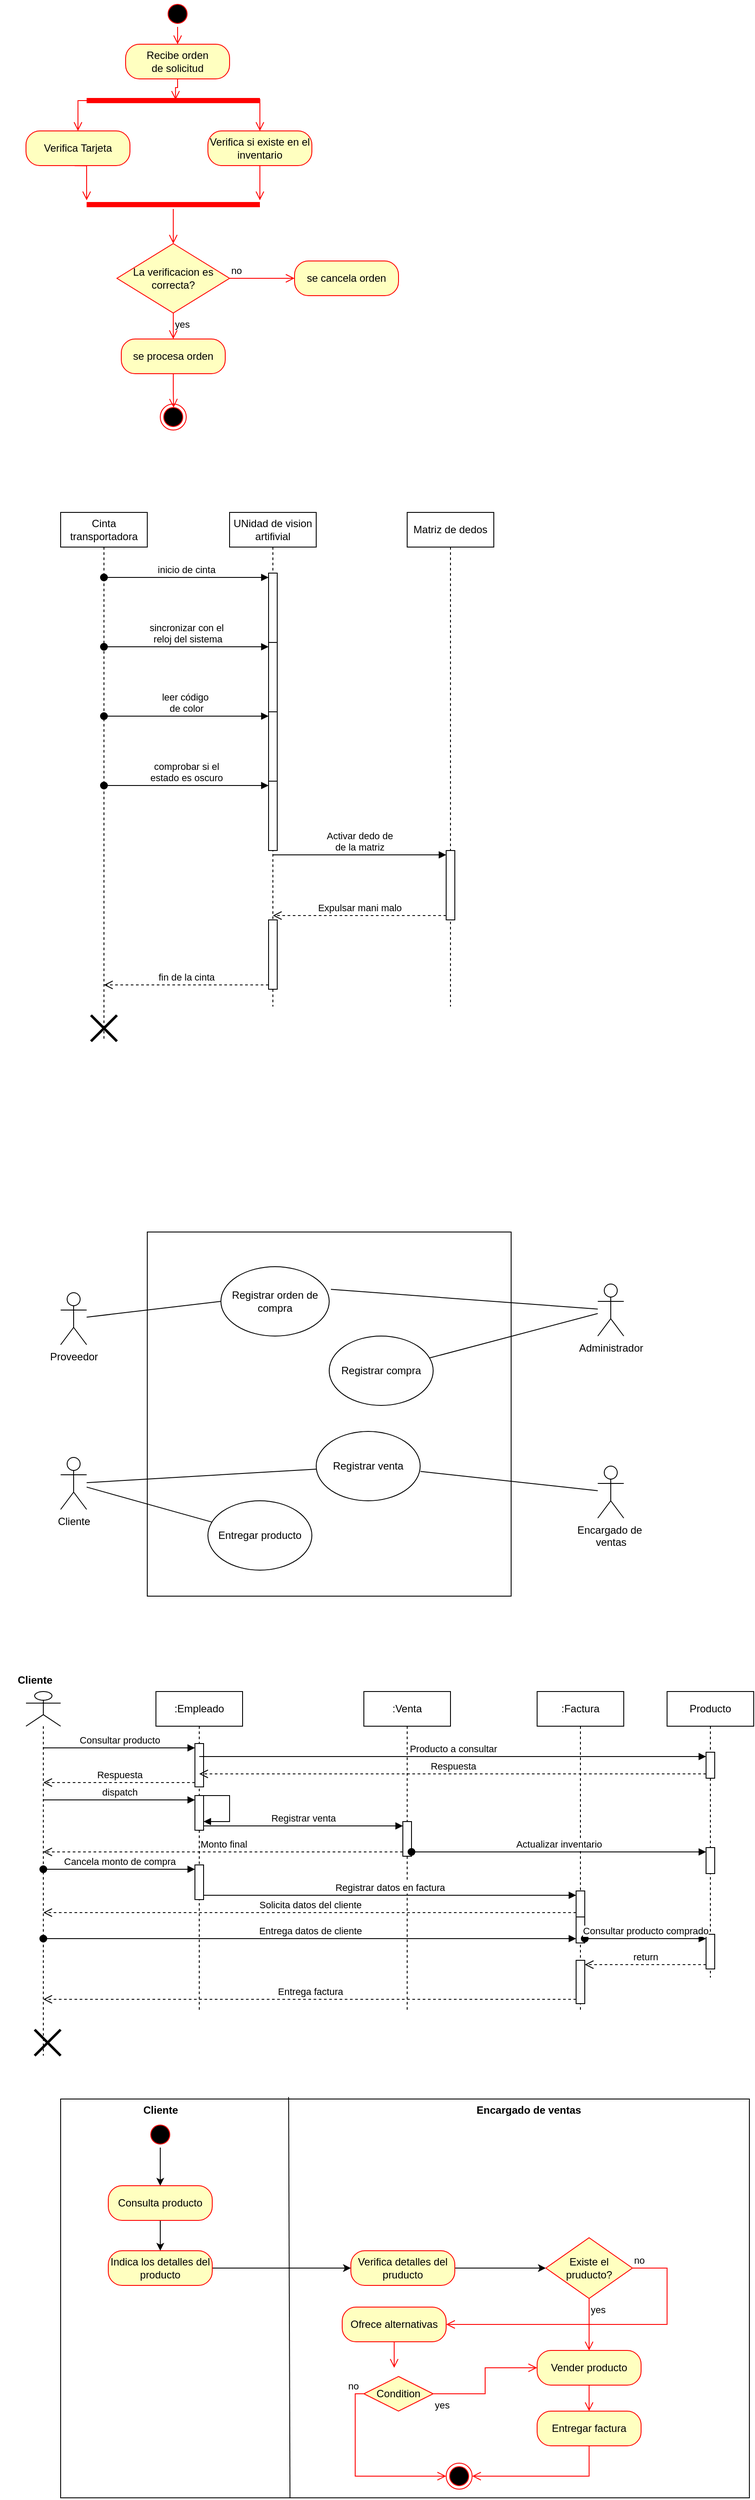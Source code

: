 <mxfile version="22.1.0" type="github">
  <diagram id="R2lEEEUBdFMjLlhIrx00" name="Page-1">
    <mxGraphModel dx="1110" dy="443" grid="1" gridSize="10" guides="1" tooltips="1" connect="1" arrows="1" fold="1" page="1" pageScale="1" pageWidth="850" pageHeight="1100" math="0" shadow="0" extFonts="Permanent Marker^https://fonts.googleapis.com/css?family=Permanent+Marker">
      <root>
        <mxCell id="0" />
        <mxCell id="1" parent="0" />
        <mxCell id="CYu5cwrfjiV9SocdkziE-3" value="" style="ellipse;html=1;shape=startState;fillColor=#000000;strokeColor=#ff0000;" parent="1" vertex="1">
          <mxGeometry x="210" y="70" width="30" height="30" as="geometry" />
        </mxCell>
        <mxCell id="CYu5cwrfjiV9SocdkziE-4" value="" style="edgeStyle=orthogonalEdgeStyle;html=1;verticalAlign=bottom;endArrow=open;endSize=8;strokeColor=#ff0000;rounded=0;entryX=0.5;entryY=0;entryDx=0;entryDy=0;" parent="1" source="CYu5cwrfjiV9SocdkziE-3" target="CYu5cwrfjiV9SocdkziE-5" edge="1">
          <mxGeometry relative="1" as="geometry">
            <mxPoint x="225" y="120" as="targetPoint" />
          </mxGeometry>
        </mxCell>
        <mxCell id="CYu5cwrfjiV9SocdkziE-5" value="Recibe orden&lt;br&gt;de solicitud" style="rounded=1;whiteSpace=wrap;html=1;arcSize=40;fontColor=#000000;fillColor=#ffffc0;strokeColor=#ff0000;" parent="1" vertex="1">
          <mxGeometry x="165" y="120" width="120" height="40" as="geometry" />
        </mxCell>
        <mxCell id="CYu5cwrfjiV9SocdkziE-6" value="" style="edgeStyle=orthogonalEdgeStyle;html=1;verticalAlign=bottom;endArrow=open;endSize=8;strokeColor=#ff0000;rounded=0;entryX=0.513;entryY=0.414;entryDx=0;entryDy=0;entryPerimeter=0;" parent="1" source="CYu5cwrfjiV9SocdkziE-5" target="CYu5cwrfjiV9SocdkziE-16" edge="1">
          <mxGeometry relative="1" as="geometry">
            <mxPoint x="225" y="180" as="targetPoint" />
          </mxGeometry>
        </mxCell>
        <mxCell id="CYu5cwrfjiV9SocdkziE-8" value="" style="edgeStyle=orthogonalEdgeStyle;html=1;verticalAlign=bottom;endArrow=open;endSize=8;strokeColor=#ff0000;rounded=0;exitX=0;exitY=0.5;exitDx=0;exitDy=0;exitPerimeter=0;entryX=0.5;entryY=0;entryDx=0;entryDy=0;" parent="1" source="CYu5cwrfjiV9SocdkziE-16" target="CYu5cwrfjiV9SocdkziE-9" edge="1">
          <mxGeometry relative="1" as="geometry">
            <mxPoint x="120" y="222.5" as="targetPoint" />
            <mxPoint x="120" y="147.5" as="sourcePoint" />
            <Array as="points" />
          </mxGeometry>
        </mxCell>
        <mxCell id="CYu5cwrfjiV9SocdkziE-9" value="Verifica Tarjeta" style="rounded=1;whiteSpace=wrap;html=1;arcSize=40;fontColor=#000000;fillColor=#ffffc0;strokeColor=#ff0000;" parent="1" vertex="1">
          <mxGeometry x="50" y="220" width="120" height="40" as="geometry" />
        </mxCell>
        <mxCell id="CYu5cwrfjiV9SocdkziE-10" value="" style="edgeStyle=orthogonalEdgeStyle;html=1;verticalAlign=bottom;endArrow=open;endSize=8;strokeColor=#ff0000;rounded=0;exitX=0.468;exitY=1.004;exitDx=0;exitDy=0;exitPerimeter=0;" parent="1" source="CYu5cwrfjiV9SocdkziE-9" target="CYu5cwrfjiV9SocdkziE-18" edge="1">
          <mxGeometry relative="1" as="geometry">
            <mxPoint x="120" y="360" as="targetPoint" />
            <mxPoint x="120" y="270" as="sourcePoint" />
            <Array as="points">
              <mxPoint x="120" y="260" />
            </Array>
          </mxGeometry>
        </mxCell>
        <mxCell id="CYu5cwrfjiV9SocdkziE-16" value="" style="shape=line;html=1;strokeWidth=6;strokeColor=#ff0000;" parent="1" vertex="1">
          <mxGeometry x="120" y="180" width="200" height="10" as="geometry" />
        </mxCell>
        <mxCell id="CYu5cwrfjiV9SocdkziE-18" value="" style="shape=line;html=1;strokeWidth=6;strokeColor=#ff0000;" parent="1" vertex="1">
          <mxGeometry x="120" y="300" width="200" height="10" as="geometry" />
        </mxCell>
        <mxCell id="CYu5cwrfjiV9SocdkziE-19" value="" style="edgeStyle=orthogonalEdgeStyle;html=1;verticalAlign=bottom;endArrow=open;endSize=8;strokeColor=#ff0000;rounded=0;entryX=0.5;entryY=0;entryDx=0;entryDy=0;" parent="1" source="CYu5cwrfjiV9SocdkziE-18" target="CYu5cwrfjiV9SocdkziE-23" edge="1">
          <mxGeometry relative="1" as="geometry">
            <mxPoint x="220" y="430" as="targetPoint" />
          </mxGeometry>
        </mxCell>
        <mxCell id="CYu5cwrfjiV9SocdkziE-20" value="" style="edgeStyle=orthogonalEdgeStyle;html=1;verticalAlign=bottom;endArrow=open;endSize=8;strokeColor=#ff0000;rounded=0;exitX=0.988;exitY=0.38;exitDx=0;exitDy=0;exitPerimeter=0;" parent="1" source="CYu5cwrfjiV9SocdkziE-16" target="CYu5cwrfjiV9SocdkziE-21" edge="1">
          <mxGeometry relative="1" as="geometry">
            <mxPoint x="320" y="222.5" as="targetPoint" />
            <mxPoint x="320" y="190" as="sourcePoint" />
            <Array as="points">
              <mxPoint x="320" y="184" />
            </Array>
          </mxGeometry>
        </mxCell>
        <mxCell id="CYu5cwrfjiV9SocdkziE-21" value="Verifica si existe en el inventario" style="rounded=1;whiteSpace=wrap;html=1;arcSize=40;fontColor=#000000;fillColor=#ffffc0;strokeColor=#ff0000;" parent="1" vertex="1">
          <mxGeometry x="260" y="220" width="120" height="40" as="geometry" />
        </mxCell>
        <mxCell id="CYu5cwrfjiV9SocdkziE-22" value="" style="edgeStyle=orthogonalEdgeStyle;html=1;verticalAlign=bottom;endArrow=open;endSize=8;strokeColor=#ff0000;rounded=0;" parent="1" source="CYu5cwrfjiV9SocdkziE-21" edge="1">
          <mxGeometry relative="1" as="geometry">
            <mxPoint x="320" y="300" as="targetPoint" />
            <mxPoint x="320" y="260" as="sourcePoint" />
            <Array as="points" />
          </mxGeometry>
        </mxCell>
        <mxCell id="CYu5cwrfjiV9SocdkziE-23" value="La verificacion es correcta?" style="rhombus;whiteSpace=wrap;html=1;fontColor=#000000;fillColor=#ffffc0;strokeColor=#ff0000;" parent="1" vertex="1">
          <mxGeometry x="155" y="350" width="130" height="80" as="geometry" />
        </mxCell>
        <mxCell id="CYu5cwrfjiV9SocdkziE-24" value="no" style="edgeStyle=orthogonalEdgeStyle;html=1;align=left;verticalAlign=bottom;endArrow=open;endSize=8;strokeColor=#ff0000;rounded=0;" parent="1" source="CYu5cwrfjiV9SocdkziE-23" edge="1">
          <mxGeometry x="-1" relative="1" as="geometry">
            <mxPoint x="360" y="390" as="targetPoint" />
          </mxGeometry>
        </mxCell>
        <mxCell id="CYu5cwrfjiV9SocdkziE-25" value="yes" style="edgeStyle=orthogonalEdgeStyle;html=1;align=left;verticalAlign=top;endArrow=open;endSize=8;strokeColor=#ff0000;rounded=0;" parent="1" source="CYu5cwrfjiV9SocdkziE-23" target="CYu5cwrfjiV9SocdkziE-31" edge="1">
          <mxGeometry x="-1" relative="1" as="geometry">
            <mxPoint x="220" y="530" as="targetPoint" />
          </mxGeometry>
        </mxCell>
        <mxCell id="CYu5cwrfjiV9SocdkziE-29" value="se cancela orden" style="rounded=1;whiteSpace=wrap;html=1;arcSize=40;fontColor=#000000;fillColor=#ffffc0;strokeColor=#ff0000;" parent="1" vertex="1">
          <mxGeometry x="360" y="370" width="120" height="40" as="geometry" />
        </mxCell>
        <mxCell id="CYu5cwrfjiV9SocdkziE-31" value="se procesa orden" style="rounded=1;whiteSpace=wrap;html=1;arcSize=40;fontColor=#000000;fillColor=#ffffc0;strokeColor=#ff0000;" parent="1" vertex="1">
          <mxGeometry x="160" y="460" width="120" height="40" as="geometry" />
        </mxCell>
        <mxCell id="CYu5cwrfjiV9SocdkziE-32" value="" style="ellipse;html=1;shape=endState;fillColor=#000000;strokeColor=#ff0000;" parent="1" vertex="1">
          <mxGeometry x="205" y="535" width="30" height="30" as="geometry" />
        </mxCell>
        <mxCell id="CYu5cwrfjiV9SocdkziE-35" value="" style="edgeStyle=orthogonalEdgeStyle;html=1;align=left;verticalAlign=top;endArrow=open;endSize=8;strokeColor=#ff0000;rounded=0;entryX=0.513;entryY=0.139;entryDx=0;entryDy=0;entryPerimeter=0;exitX=0.5;exitY=1;exitDx=0;exitDy=0;" parent="1" source="CYu5cwrfjiV9SocdkziE-31" target="CYu5cwrfjiV9SocdkziE-32" edge="1">
          <mxGeometry x="-1" relative="1" as="geometry">
            <mxPoint x="219.9" y="610" as="targetPoint" />
            <mxPoint x="219.9" y="570" as="sourcePoint" />
            <Array as="points">
              <mxPoint x="220" y="520" />
              <mxPoint x="220" y="520" />
            </Array>
          </mxGeometry>
        </mxCell>
        <mxCell id="Lv1skkVpec8RTPj35JqM-1" value="Cinta transportadora" style="shape=umlLifeline;perimeter=lifelinePerimeter;whiteSpace=wrap;html=1;container=1;dropTarget=0;collapsible=0;recursiveResize=0;outlineConnect=0;portConstraint=eastwest;newEdgeStyle={&quot;curved&quot;:0,&quot;rounded&quot;:0};" parent="1" vertex="1">
          <mxGeometry x="90" y="660" width="100" height="610" as="geometry" />
        </mxCell>
        <mxCell id="Lv1skkVpec8RTPj35JqM-19" value="" style="shape=umlDestroy;whiteSpace=wrap;html=1;strokeWidth=3;targetShapes=umlLifeline;" parent="Lv1skkVpec8RTPj35JqM-1" vertex="1">
          <mxGeometry x="35" y="580" width="30" height="30" as="geometry" />
        </mxCell>
        <mxCell id="Lv1skkVpec8RTPj35JqM-2" value="UNidad de vision artifivial" style="shape=umlLifeline;perimeter=lifelinePerimeter;whiteSpace=wrap;html=1;container=1;dropTarget=0;collapsible=0;recursiveResize=0;outlineConnect=0;portConstraint=eastwest;newEdgeStyle={&quot;curved&quot;:0,&quot;rounded&quot;:0};" parent="1" vertex="1">
          <mxGeometry x="285" y="660" width="100" height="570" as="geometry" />
        </mxCell>
        <mxCell id="Lv1skkVpec8RTPj35JqM-4" value="" style="html=1;points=[[0,0,0,0,5],[0,1,0,0,-5],[1,0,0,0,5],[1,1,0,0,-5]];perimeter=orthogonalPerimeter;outlineConnect=0;targetShapes=umlLifeline;portConstraint=eastwest;newEdgeStyle={&quot;curved&quot;:0,&quot;rounded&quot;:0};" parent="Lv1skkVpec8RTPj35JqM-2" vertex="1">
          <mxGeometry x="45" y="70" width="10" height="80" as="geometry" />
        </mxCell>
        <mxCell id="Lv1skkVpec8RTPj35JqM-6" value="" style="html=1;points=[[0,0,0,0,5],[0,1,0,0,-5],[1,0,0,0,5],[1,1,0,0,-5]];perimeter=orthogonalPerimeter;outlineConnect=0;targetShapes=umlLifeline;portConstraint=eastwest;newEdgeStyle={&quot;curved&quot;:0,&quot;rounded&quot;:0};" parent="Lv1skkVpec8RTPj35JqM-2" vertex="1">
          <mxGeometry x="45" y="150" width="10" height="80" as="geometry" />
        </mxCell>
        <mxCell id="Lv1skkVpec8RTPj35JqM-8" value="" style="html=1;points=[[0,0,0,0,5],[0,1,0,0,-5],[1,0,0,0,5],[1,1,0,0,-5]];perimeter=orthogonalPerimeter;outlineConnect=0;targetShapes=umlLifeline;portConstraint=eastwest;newEdgeStyle={&quot;curved&quot;:0,&quot;rounded&quot;:0};" parent="Lv1skkVpec8RTPj35JqM-2" vertex="1">
          <mxGeometry x="45" y="230" width="10" height="80" as="geometry" />
        </mxCell>
        <mxCell id="Lv1skkVpec8RTPj35JqM-10" value="" style="html=1;points=[[0,0,0,0,5],[0,1,0,0,-5],[1,0,0,0,5],[1,1,0,0,-5]];perimeter=orthogonalPerimeter;outlineConnect=0;targetShapes=umlLifeline;portConstraint=eastwest;newEdgeStyle={&quot;curved&quot;:0,&quot;rounded&quot;:0};" parent="Lv1skkVpec8RTPj35JqM-2" vertex="1">
          <mxGeometry x="45" y="310" width="10" height="80" as="geometry" />
        </mxCell>
        <mxCell id="Lv1skkVpec8RTPj35JqM-16" value="" style="html=1;points=[[0,0,0,0,5],[0,1,0,0,-5],[1,0,0,0,5],[1,1,0,0,-5]];perimeter=orthogonalPerimeter;outlineConnect=0;targetShapes=umlLifeline;portConstraint=eastwest;newEdgeStyle={&quot;curved&quot;:0,&quot;rounded&quot;:0};" parent="Lv1skkVpec8RTPj35JqM-2" vertex="1">
          <mxGeometry x="45" y="470" width="10" height="80" as="geometry" />
        </mxCell>
        <mxCell id="Lv1skkVpec8RTPj35JqM-3" value="Matriz de dedos" style="shape=umlLifeline;perimeter=lifelinePerimeter;whiteSpace=wrap;html=1;container=1;dropTarget=0;collapsible=0;recursiveResize=0;outlineConnect=0;portConstraint=eastwest;newEdgeStyle={&quot;curved&quot;:0,&quot;rounded&quot;:0};" parent="1" vertex="1">
          <mxGeometry x="490" y="660" width="100" height="570" as="geometry" />
        </mxCell>
        <mxCell id="Lv1skkVpec8RTPj35JqM-12" value="" style="html=1;points=[[0,0,0,0,5],[0,1,0,0,-5],[1,0,0,0,5],[1,1,0,0,-5]];perimeter=orthogonalPerimeter;outlineConnect=0;targetShapes=umlLifeline;portConstraint=eastwest;newEdgeStyle={&quot;curved&quot;:0,&quot;rounded&quot;:0};" parent="Lv1skkVpec8RTPj35JqM-3" vertex="1">
          <mxGeometry x="45" y="390" width="10" height="80" as="geometry" />
        </mxCell>
        <mxCell id="Lv1skkVpec8RTPj35JqM-5" value="inicio de cinta" style="html=1;verticalAlign=bottom;startArrow=oval;endArrow=block;startSize=8;curved=0;rounded=0;entryX=0;entryY=0;entryDx=0;entryDy=5;" parent="1" source="Lv1skkVpec8RTPj35JqM-1" target="Lv1skkVpec8RTPj35JqM-4" edge="1">
          <mxGeometry relative="1" as="geometry">
            <mxPoint x="260" y="735" as="sourcePoint" />
          </mxGeometry>
        </mxCell>
        <mxCell id="Lv1skkVpec8RTPj35JqM-7" value="sincronizar con el&lt;br&gt;&amp;nbsp;reloj del sistema" style="html=1;verticalAlign=bottom;startArrow=oval;endArrow=block;startSize=8;curved=0;rounded=0;entryX=0;entryY=0;entryDx=0;entryDy=5;" parent="1" source="Lv1skkVpec8RTPj35JqM-1" target="Lv1skkVpec8RTPj35JqM-6" edge="1">
          <mxGeometry relative="1" as="geometry">
            <mxPoint x="260" y="815" as="sourcePoint" />
          </mxGeometry>
        </mxCell>
        <mxCell id="Lv1skkVpec8RTPj35JqM-9" value="leer código&amp;nbsp;&lt;br&gt;de color" style="html=1;verticalAlign=bottom;startArrow=oval;endArrow=block;startSize=8;curved=0;rounded=0;entryX=0;entryY=0;entryDx=0;entryDy=5;" parent="1" source="Lv1skkVpec8RTPj35JqM-1" target="Lv1skkVpec8RTPj35JqM-8" edge="1">
          <mxGeometry relative="1" as="geometry">
            <mxPoint x="260" y="895" as="sourcePoint" />
          </mxGeometry>
        </mxCell>
        <mxCell id="Lv1skkVpec8RTPj35JqM-11" value="comprobar si el&lt;br&gt;estado es oscuro" style="html=1;verticalAlign=bottom;startArrow=oval;endArrow=block;startSize=8;curved=0;rounded=0;entryX=0;entryY=0;entryDx=0;entryDy=5;" parent="1" source="Lv1skkVpec8RTPj35JqM-1" target="Lv1skkVpec8RTPj35JqM-10" edge="1">
          <mxGeometry relative="1" as="geometry">
            <mxPoint x="260" y="975" as="sourcePoint" />
          </mxGeometry>
        </mxCell>
        <mxCell id="Lv1skkVpec8RTPj35JqM-13" value="Activar dedo de&lt;br&gt;de la matriz" style="html=1;verticalAlign=bottom;endArrow=block;curved=0;rounded=0;entryX=0;entryY=0;entryDx=0;entryDy=5;" parent="1" source="Lv1skkVpec8RTPj35JqM-2" target="Lv1skkVpec8RTPj35JqM-12" edge="1">
          <mxGeometry relative="1" as="geometry">
            <mxPoint x="465" y="1055" as="sourcePoint" />
          </mxGeometry>
        </mxCell>
        <mxCell id="Lv1skkVpec8RTPj35JqM-14" value="Expulsar mani malo" style="html=1;verticalAlign=bottom;endArrow=open;dashed=1;endSize=8;curved=0;rounded=0;exitX=0;exitY=1;exitDx=0;exitDy=-5;" parent="1" source="Lv1skkVpec8RTPj35JqM-12" target="Lv1skkVpec8RTPj35JqM-2" edge="1">
          <mxGeometry relative="1" as="geometry">
            <mxPoint x="465" y="1125" as="targetPoint" />
          </mxGeometry>
        </mxCell>
        <mxCell id="Lv1skkVpec8RTPj35JqM-18" value="fin de la cinta" style="html=1;verticalAlign=bottom;endArrow=open;dashed=1;endSize=8;curved=0;rounded=0;exitX=0;exitY=1;exitDx=0;exitDy=-5;" parent="1" source="Lv1skkVpec8RTPj35JqM-16" target="Lv1skkVpec8RTPj35JqM-1" edge="1">
          <mxGeometry relative="1" as="geometry">
            <mxPoint x="260" y="1205" as="targetPoint" />
          </mxGeometry>
        </mxCell>
        <mxCell id="yS-OnioIa6cPCKqzB9XT-1" value="Proveedor" style="shape=umlActor;verticalLabelPosition=bottom;verticalAlign=top;html=1;outlineConnect=0;" vertex="1" parent="1">
          <mxGeometry x="90" y="1560" width="30" height="60" as="geometry" />
        </mxCell>
        <mxCell id="yS-OnioIa6cPCKqzB9XT-6" value="Cliente" style="shape=umlActor;verticalLabelPosition=bottom;verticalAlign=top;html=1;outlineConnect=0;" vertex="1" parent="1">
          <mxGeometry x="90" y="1750" width="30" height="60" as="geometry" />
        </mxCell>
        <mxCell id="yS-OnioIa6cPCKqzB9XT-7" value="" style="whiteSpace=wrap;html=1;aspect=fixed;" vertex="1" parent="1">
          <mxGeometry x="190" y="1490" width="420" height="420" as="geometry" />
        </mxCell>
        <mxCell id="yS-OnioIa6cPCKqzB9XT-8" value="Administrador" style="shape=umlActor;verticalLabelPosition=bottom;verticalAlign=top;html=1;outlineConnect=0;" vertex="1" parent="1">
          <mxGeometry x="710" y="1550" width="30" height="60" as="geometry" />
        </mxCell>
        <mxCell id="yS-OnioIa6cPCKqzB9XT-9" value="Encargado de&amp;nbsp;&lt;br&gt;ventas" style="shape=umlActor;verticalLabelPosition=bottom;verticalAlign=top;html=1;outlineConnect=0;" vertex="1" parent="1">
          <mxGeometry x="710" y="1760" width="30" height="60" as="geometry" />
        </mxCell>
        <mxCell id="yS-OnioIa6cPCKqzB9XT-10" value="Registrar orden de compra" style="ellipse;whiteSpace=wrap;html=1;" vertex="1" parent="1">
          <mxGeometry x="275" y="1530" width="125" height="80" as="geometry" />
        </mxCell>
        <mxCell id="yS-OnioIa6cPCKqzB9XT-11" value="" style="endArrow=none;html=1;rounded=0;entryX=0;entryY=0.5;entryDx=0;entryDy=0;" edge="1" parent="1" source="yS-OnioIa6cPCKqzB9XT-1" target="yS-OnioIa6cPCKqzB9XT-10">
          <mxGeometry width="50" height="50" relative="1" as="geometry">
            <mxPoint x="170" y="1610" as="sourcePoint" />
            <mxPoint x="220" y="1560" as="targetPoint" />
          </mxGeometry>
        </mxCell>
        <mxCell id="yS-OnioIa6cPCKqzB9XT-12" value="" style="endArrow=none;html=1;rounded=0;exitX=1.016;exitY=0.327;exitDx=0;exitDy=0;exitPerimeter=0;" edge="1" parent="1" source="yS-OnioIa6cPCKqzB9XT-10" target="yS-OnioIa6cPCKqzB9XT-8">
          <mxGeometry width="50" height="50" relative="1" as="geometry">
            <mxPoint x="400" y="1568" as="sourcePoint" />
            <mxPoint x="555" y="1550" as="targetPoint" />
          </mxGeometry>
        </mxCell>
        <mxCell id="yS-OnioIa6cPCKqzB9XT-13" value="Registrar compra" style="ellipse;whiteSpace=wrap;html=1;" vertex="1" parent="1">
          <mxGeometry x="400" y="1610" width="120" height="80" as="geometry" />
        </mxCell>
        <mxCell id="yS-OnioIa6cPCKqzB9XT-14" value="Registrar venta" style="ellipse;whiteSpace=wrap;html=1;" vertex="1" parent="1">
          <mxGeometry x="385" y="1720" width="120" height="80" as="geometry" />
        </mxCell>
        <mxCell id="yS-OnioIa6cPCKqzB9XT-15" value="Entregar producto" style="ellipse;whiteSpace=wrap;html=1;" vertex="1" parent="1">
          <mxGeometry x="260" y="1800" width="120" height="80" as="geometry" />
        </mxCell>
        <mxCell id="yS-OnioIa6cPCKqzB9XT-16" value="" style="endArrow=none;html=1;rounded=0;" edge="1" parent="1" source="yS-OnioIa6cPCKqzB9XT-13" target="yS-OnioIa6cPCKqzB9XT-8">
          <mxGeometry width="50" height="50" relative="1" as="geometry">
            <mxPoint x="630" y="1650" as="sourcePoint" />
            <mxPoint x="680" y="1600" as="targetPoint" />
          </mxGeometry>
        </mxCell>
        <mxCell id="yS-OnioIa6cPCKqzB9XT-17" value="" style="endArrow=none;html=1;rounded=0;entryX=1.003;entryY=0.577;entryDx=0;entryDy=0;entryPerimeter=0;" edge="1" parent="1" source="yS-OnioIa6cPCKqzB9XT-9" target="yS-OnioIa6cPCKqzB9XT-14">
          <mxGeometry width="50" height="50" relative="1" as="geometry">
            <mxPoint x="630" y="1790" as="sourcePoint" />
            <mxPoint x="680" y="1740" as="targetPoint" />
          </mxGeometry>
        </mxCell>
        <mxCell id="yS-OnioIa6cPCKqzB9XT-18" value="" style="endArrow=none;html=1;rounded=0;" edge="1" parent="1" source="yS-OnioIa6cPCKqzB9XT-6" target="yS-OnioIa6cPCKqzB9XT-15">
          <mxGeometry width="50" height="50" relative="1" as="geometry">
            <mxPoint x="190" y="1820" as="sourcePoint" />
            <mxPoint x="240" y="1770" as="targetPoint" />
          </mxGeometry>
        </mxCell>
        <mxCell id="yS-OnioIa6cPCKqzB9XT-19" value="" style="endArrow=none;html=1;rounded=0;" edge="1" parent="1" source="yS-OnioIa6cPCKqzB9XT-6" target="yS-OnioIa6cPCKqzB9XT-14">
          <mxGeometry width="50" height="50" relative="1" as="geometry">
            <mxPoint x="130" y="1791" as="sourcePoint" />
            <mxPoint x="420" y="1815" as="targetPoint" />
          </mxGeometry>
        </mxCell>
        <mxCell id="yS-OnioIa6cPCKqzB9XT-21" value=":Empleado" style="shape=umlLifeline;perimeter=lifelinePerimeter;whiteSpace=wrap;html=1;container=1;dropTarget=0;collapsible=0;recursiveResize=0;outlineConnect=0;portConstraint=eastwest;newEdgeStyle={&quot;curved&quot;:0,&quot;rounded&quot;:0};" vertex="1" parent="1">
          <mxGeometry x="200" y="2020" width="100" height="370" as="geometry" />
        </mxCell>
        <mxCell id="yS-OnioIa6cPCKqzB9XT-33" value="" style="html=1;points=[[0,0,0,0,5],[0,1,0,0,-5],[1,0,0,0,5],[1,1,0,0,-5]];perimeter=orthogonalPerimeter;outlineConnect=0;targetShapes=umlLifeline;portConstraint=eastwest;newEdgeStyle={&quot;curved&quot;:0,&quot;rounded&quot;:0};" vertex="1" parent="yS-OnioIa6cPCKqzB9XT-21">
          <mxGeometry x="45" y="60" width="10" height="50" as="geometry" />
        </mxCell>
        <mxCell id="yS-OnioIa6cPCKqzB9XT-44" value="" style="html=1;points=[[0,0,0,0,5],[0,1,0,0,-5],[1,0,0,0,5],[1,1,0,0,-5]];perimeter=orthogonalPerimeter;outlineConnect=0;targetShapes=umlLifeline;portConstraint=eastwest;newEdgeStyle={&quot;curved&quot;:0,&quot;rounded&quot;:0};" vertex="1" parent="yS-OnioIa6cPCKqzB9XT-21">
          <mxGeometry x="45" y="120" width="10" height="40" as="geometry" />
        </mxCell>
        <mxCell id="yS-OnioIa6cPCKqzB9XT-45" value="" style="html=1;align=left;spacingLeft=2;endArrow=block;rounded=0;edgeStyle=orthogonalEdgeStyle;curved=0;rounded=0;" edge="1" target="yS-OnioIa6cPCKqzB9XT-44" parent="yS-OnioIa6cPCKqzB9XT-21">
          <mxGeometry relative="1" as="geometry">
            <mxPoint x="55" y="120" as="sourcePoint" />
            <Array as="points">
              <mxPoint x="85" y="150" />
            </Array>
          </mxGeometry>
        </mxCell>
        <mxCell id="yS-OnioIa6cPCKqzB9XT-52" value="" style="html=1;points=[[0,0,0,0,5],[0,1,0,0,-5],[1,0,0,0,5],[1,1,0,0,-5]];perimeter=orthogonalPerimeter;outlineConnect=0;targetShapes=umlLifeline;portConstraint=eastwest;newEdgeStyle={&quot;curved&quot;:0,&quot;rounded&quot;:0};" vertex="1" parent="yS-OnioIa6cPCKqzB9XT-21">
          <mxGeometry x="45" y="200" width="10" height="40" as="geometry" />
        </mxCell>
        <mxCell id="yS-OnioIa6cPCKqzB9XT-22" value=":Factura" style="shape=umlLifeline;perimeter=lifelinePerimeter;whiteSpace=wrap;html=1;container=1;dropTarget=0;collapsible=0;recursiveResize=0;outlineConnect=0;portConstraint=eastwest;newEdgeStyle={&quot;curved&quot;:0,&quot;rounded&quot;:0};" vertex="1" parent="1">
          <mxGeometry x="640" y="2020" width="100" height="370" as="geometry" />
        </mxCell>
        <mxCell id="yS-OnioIa6cPCKqzB9XT-54" value="" style="html=1;points=[[0,0,0,0,5],[0,1,0,0,-5],[1,0,0,0,5],[1,1,0,0,-5]];perimeter=orthogonalPerimeter;outlineConnect=0;targetShapes=umlLifeline;portConstraint=eastwest;newEdgeStyle={&quot;curved&quot;:0,&quot;rounded&quot;:0};" vertex="1" parent="yS-OnioIa6cPCKqzB9XT-22">
          <mxGeometry x="45" y="230" width="10" height="30" as="geometry" />
        </mxCell>
        <mxCell id="yS-OnioIa6cPCKqzB9XT-57" value="" style="html=1;points=[[0,0,0,0,5],[0,1,0,0,-5],[1,0,0,0,5],[1,1,0,0,-5]];perimeter=orthogonalPerimeter;outlineConnect=0;targetShapes=umlLifeline;portConstraint=eastwest;newEdgeStyle={&quot;curved&quot;:0,&quot;rounded&quot;:0};" vertex="1" parent="yS-OnioIa6cPCKqzB9XT-22">
          <mxGeometry x="45" y="260" width="10" height="30" as="geometry" />
        </mxCell>
        <mxCell id="yS-OnioIa6cPCKqzB9XT-63" value="" style="html=1;points=[[0,0,0,0,5],[0,1,0,0,-5],[1,0,0,0,5],[1,1,0,0,-5]];perimeter=orthogonalPerimeter;outlineConnect=0;targetShapes=umlLifeline;portConstraint=eastwest;newEdgeStyle={&quot;curved&quot;:0,&quot;rounded&quot;:0};" vertex="1" parent="yS-OnioIa6cPCKqzB9XT-22">
          <mxGeometry x="45" y="310" width="10" height="50" as="geometry" />
        </mxCell>
        <mxCell id="yS-OnioIa6cPCKqzB9XT-23" value="Producto" style="shape=umlLifeline;perimeter=lifelinePerimeter;whiteSpace=wrap;html=1;container=1;dropTarget=0;collapsible=0;recursiveResize=0;outlineConnect=0;portConstraint=eastwest;newEdgeStyle={&quot;curved&quot;:0,&quot;rounded&quot;:0};" vertex="1" parent="1">
          <mxGeometry x="790" y="2020" width="100" height="330" as="geometry" />
        </mxCell>
        <mxCell id="yS-OnioIa6cPCKqzB9XT-36" value="" style="html=1;points=[[0,0,0,0,5],[0,1,0,0,-5],[1,0,0,0,5],[1,1,0,0,-5]];perimeter=orthogonalPerimeter;outlineConnect=0;targetShapes=umlLifeline;portConstraint=eastwest;newEdgeStyle={&quot;curved&quot;:0,&quot;rounded&quot;:0};" vertex="1" parent="yS-OnioIa6cPCKqzB9XT-23">
          <mxGeometry x="45" y="70" width="10" height="30" as="geometry" />
        </mxCell>
        <mxCell id="yS-OnioIa6cPCKqzB9XT-50" value="" style="html=1;points=[[0,0,0,0,5],[0,1,0,0,-5],[1,0,0,0,5],[1,1,0,0,-5]];perimeter=orthogonalPerimeter;outlineConnect=0;targetShapes=umlLifeline;portConstraint=eastwest;newEdgeStyle={&quot;curved&quot;:0,&quot;rounded&quot;:0};" vertex="1" parent="yS-OnioIa6cPCKqzB9XT-23">
          <mxGeometry x="45" y="180" width="10" height="30" as="geometry" />
        </mxCell>
        <mxCell id="yS-OnioIa6cPCKqzB9XT-61" value="" style="html=1;points=[[0,0,0,0,5],[0,1,0,0,-5],[1,0,0,0,5],[1,1,0,0,-5]];perimeter=orthogonalPerimeter;outlineConnect=0;targetShapes=umlLifeline;portConstraint=eastwest;newEdgeStyle={&quot;curved&quot;:0,&quot;rounded&quot;:0};" vertex="1" parent="yS-OnioIa6cPCKqzB9XT-23">
          <mxGeometry x="45" y="280" width="10" height="40" as="geometry" />
        </mxCell>
        <mxCell id="yS-OnioIa6cPCKqzB9XT-24" value="" style="shape=umlLifeline;perimeter=lifelinePerimeter;whiteSpace=wrap;html=1;container=1;dropTarget=0;collapsible=0;recursiveResize=0;outlineConnect=0;portConstraint=eastwest;newEdgeStyle={&quot;curved&quot;:0,&quot;rounded&quot;:0};participant=umlActor;" vertex="1" parent="1">
          <mxGeometry x="50" y="2020" width="40" height="420" as="geometry" />
        </mxCell>
        <mxCell id="yS-OnioIa6cPCKqzB9XT-67" value="" style="shape=umlDestroy;whiteSpace=wrap;html=1;strokeWidth=3;targetShapes=umlLifeline;" vertex="1" parent="yS-OnioIa6cPCKqzB9XT-24">
          <mxGeometry x="10" y="390" width="30" height="30" as="geometry" />
        </mxCell>
        <mxCell id="yS-OnioIa6cPCKqzB9XT-25" value="Cliente" style="text;align=center;fontStyle=1;verticalAlign=middle;spacingLeft=3;spacingRight=3;strokeColor=none;rotatable=0;points=[[0,0.5],[1,0.5]];portConstraint=eastwest;html=1;" vertex="1" parent="1">
          <mxGeometry x="20" y="1994" width="80" height="26" as="geometry" />
        </mxCell>
        <mxCell id="yS-OnioIa6cPCKqzB9XT-28" value=":Venta" style="shape=umlLifeline;perimeter=lifelinePerimeter;whiteSpace=wrap;html=1;container=1;dropTarget=0;collapsible=0;recursiveResize=0;outlineConnect=0;portConstraint=eastwest;newEdgeStyle={&quot;curved&quot;:0,&quot;rounded&quot;:0};" vertex="1" parent="1">
          <mxGeometry x="440" y="2020" width="100" height="370" as="geometry" />
        </mxCell>
        <mxCell id="yS-OnioIa6cPCKqzB9XT-46" value="" style="html=1;points=[[0,0,0,0,5],[0,1,0,0,-5],[1,0,0,0,5],[1,1,0,0,-5]];perimeter=orthogonalPerimeter;outlineConnect=0;targetShapes=umlLifeline;portConstraint=eastwest;newEdgeStyle={&quot;curved&quot;:0,&quot;rounded&quot;:0};" vertex="1" parent="yS-OnioIa6cPCKqzB9XT-28">
          <mxGeometry x="45" y="150" width="10" height="40" as="geometry" />
        </mxCell>
        <mxCell id="yS-OnioIa6cPCKqzB9XT-34" value="Consultar producto" style="html=1;verticalAlign=bottom;endArrow=block;curved=0;rounded=0;entryX=0;entryY=0;entryDx=0;entryDy=5;" edge="1" target="yS-OnioIa6cPCKqzB9XT-33" parent="1" source="yS-OnioIa6cPCKqzB9XT-24">
          <mxGeometry relative="1" as="geometry">
            <mxPoint x="215" y="2085" as="sourcePoint" />
          </mxGeometry>
        </mxCell>
        <mxCell id="yS-OnioIa6cPCKqzB9XT-35" value="Respuesta" style="html=1;verticalAlign=bottom;endArrow=open;dashed=1;endSize=8;curved=0;rounded=0;exitX=0;exitY=1;exitDx=0;exitDy=-5;" edge="1" source="yS-OnioIa6cPCKqzB9XT-33" parent="1" target="yS-OnioIa6cPCKqzB9XT-24">
          <mxGeometry relative="1" as="geometry">
            <mxPoint x="215" y="2155" as="targetPoint" />
          </mxGeometry>
        </mxCell>
        <mxCell id="yS-OnioIa6cPCKqzB9XT-38" value="Respuesta" style="html=1;verticalAlign=bottom;endArrow=open;dashed=1;endSize=8;curved=0;rounded=0;exitX=0;exitY=1;exitDx=0;exitDy=-5;" edge="1" source="yS-OnioIa6cPCKqzB9XT-36" parent="1" target="yS-OnioIa6cPCKqzB9XT-21">
          <mxGeometry relative="1" as="geometry">
            <mxPoint x="985" y="2165" as="targetPoint" />
          </mxGeometry>
        </mxCell>
        <mxCell id="yS-OnioIa6cPCKqzB9XT-37" value="Producto a consultar" style="html=1;verticalAlign=bottom;endArrow=block;curved=0;rounded=0;entryX=0;entryY=0;entryDx=0;entryDy=5;" edge="1" target="yS-OnioIa6cPCKqzB9XT-36" parent="1" source="yS-OnioIa6cPCKqzB9XT-21">
          <mxGeometry relative="1" as="geometry">
            <mxPoint x="985" y="2095" as="sourcePoint" />
          </mxGeometry>
        </mxCell>
        <mxCell id="yS-OnioIa6cPCKqzB9XT-42" value="dispatch" style="html=1;verticalAlign=bottom;endArrow=block;curved=0;rounded=0;entryX=0;entryY=0;entryDx=0;entryDy=5;entryPerimeter=0;" edge="1" target="yS-OnioIa6cPCKqzB9XT-44" parent="1" source="yS-OnioIa6cPCKqzB9XT-24">
          <mxGeometry relative="1" as="geometry">
            <mxPoint x="215" y="2145" as="sourcePoint" />
            <mxPoint x="285" y="2145" as="targetPoint" />
          </mxGeometry>
        </mxCell>
        <mxCell id="yS-OnioIa6cPCKqzB9XT-47" value="Registrar venta" style="html=1;verticalAlign=bottom;endArrow=block;curved=0;rounded=0;entryX=0;entryY=0;entryDx=0;entryDy=5;exitX=1;exitY=1;exitDx=0;exitDy=-5;exitPerimeter=0;" edge="1" target="yS-OnioIa6cPCKqzB9XT-46" parent="1" source="yS-OnioIa6cPCKqzB9XT-44">
          <mxGeometry relative="1" as="geometry">
            <mxPoint x="490" y="2185" as="sourcePoint" />
          </mxGeometry>
        </mxCell>
        <mxCell id="yS-OnioIa6cPCKqzB9XT-48" value="Monto final" style="html=1;verticalAlign=bottom;endArrow=open;dashed=1;endSize=8;curved=0;rounded=0;exitX=0;exitY=1;exitDx=0;exitDy=-5;" edge="1" source="yS-OnioIa6cPCKqzB9XT-46" parent="1" target="yS-OnioIa6cPCKqzB9XT-24">
          <mxGeometry x="-0.001" relative="1" as="geometry">
            <mxPoint x="490" y="2255" as="targetPoint" />
            <mxPoint as="offset" />
          </mxGeometry>
        </mxCell>
        <mxCell id="yS-OnioIa6cPCKqzB9XT-51" value="Actualizar inventario" style="html=1;verticalAlign=bottom;startArrow=oval;endArrow=block;startSize=8;curved=0;rounded=0;entryX=0;entryY=0;entryDx=0;entryDy=5;exitX=1;exitY=1;exitDx=0;exitDy=-5;exitPerimeter=0;" edge="1" target="yS-OnioIa6cPCKqzB9XT-50" parent="1" source="yS-OnioIa6cPCKqzB9XT-46">
          <mxGeometry relative="1" as="geometry">
            <mxPoint x="985" y="2215" as="sourcePoint" />
          </mxGeometry>
        </mxCell>
        <mxCell id="yS-OnioIa6cPCKqzB9XT-53" value="Cancela monto de compra" style="html=1;verticalAlign=bottom;startArrow=oval;endArrow=block;startSize=8;curved=0;rounded=0;entryX=0;entryY=0;entryDx=0;entryDy=5;" edge="1" target="yS-OnioIa6cPCKqzB9XT-52" parent="1" source="yS-OnioIa6cPCKqzB9XT-24">
          <mxGeometry relative="1" as="geometry">
            <mxPoint x="215" y="2225" as="sourcePoint" />
          </mxGeometry>
        </mxCell>
        <mxCell id="yS-OnioIa6cPCKqzB9XT-56" value="Solicita datos del cliente" style="html=1;verticalAlign=bottom;endArrow=open;dashed=1;endSize=8;curved=0;rounded=0;exitX=0;exitY=1;exitDx=0;exitDy=-5;" edge="1" source="yS-OnioIa6cPCKqzB9XT-54" parent="1" target="yS-OnioIa6cPCKqzB9XT-24">
          <mxGeometry relative="1" as="geometry">
            <mxPoint x="495" y="2325" as="targetPoint" />
          </mxGeometry>
        </mxCell>
        <mxCell id="yS-OnioIa6cPCKqzB9XT-55" value="Registrar datos en factura" style="html=1;verticalAlign=bottom;endArrow=block;curved=0;rounded=0;entryX=0;entryY=0;entryDx=0;entryDy=5;exitX=1;exitY=1;exitDx=0;exitDy=-5;exitPerimeter=0;" edge="1" target="yS-OnioIa6cPCKqzB9XT-54" parent="1" source="yS-OnioIa6cPCKqzB9XT-52">
          <mxGeometry relative="1" as="geometry">
            <mxPoint x="495" y="2255" as="sourcePoint" />
          </mxGeometry>
        </mxCell>
        <mxCell id="yS-OnioIa6cPCKqzB9XT-58" value="Entrega datos de cliente" style="html=1;verticalAlign=bottom;startArrow=oval;startFill=1;endArrow=block;startSize=8;curved=0;rounded=0;entryX=0;entryY=1;entryDx=0;entryDy=-5;entryPerimeter=0;" edge="1" parent="1" source="yS-OnioIa6cPCKqzB9XT-24" target="yS-OnioIa6cPCKqzB9XT-57">
          <mxGeometry width="60" relative="1" as="geometry">
            <mxPoint x="70" y="2310" as="sourcePoint" />
            <mxPoint x="130" y="2310" as="targetPoint" />
          </mxGeometry>
        </mxCell>
        <mxCell id="yS-OnioIa6cPCKqzB9XT-62" value="Consultar producto comprado" style="html=1;verticalAlign=bottom;startArrow=oval;endArrow=block;startSize=8;curved=0;rounded=0;entryX=0;entryY=0;entryDx=0;entryDy=5;exitX=1;exitY=1;exitDx=0;exitDy=-5;exitPerimeter=0;" edge="1" target="yS-OnioIa6cPCKqzB9XT-61" parent="1" source="yS-OnioIa6cPCKqzB9XT-57">
          <mxGeometry relative="1" as="geometry">
            <mxPoint x="985" y="2305" as="sourcePoint" />
          </mxGeometry>
        </mxCell>
        <mxCell id="yS-OnioIa6cPCKqzB9XT-66" value="return" style="html=1;verticalAlign=bottom;endArrow=open;dashed=1;endSize=8;curved=0;rounded=0;exitX=0;exitY=1;exitDx=0;exitDy=-5;exitPerimeter=0;entryX=1;entryY=0;entryDx=0;entryDy=5;entryPerimeter=0;" edge="1" parent="1" source="yS-OnioIa6cPCKqzB9XT-61" target="yS-OnioIa6cPCKqzB9XT-63">
          <mxGeometry relative="1" as="geometry">
            <mxPoint x="1020" y="2340" as="sourcePoint" />
            <mxPoint x="940" y="2340" as="targetPoint" />
          </mxGeometry>
        </mxCell>
        <mxCell id="yS-OnioIa6cPCKqzB9XT-65" value="Entrega factura" style="html=1;verticalAlign=bottom;endArrow=open;dashed=1;endSize=8;curved=0;rounded=0;exitX=0;exitY=1;exitDx=0;exitDy=-5;" edge="1" source="yS-OnioIa6cPCKqzB9XT-63" parent="1" target="yS-OnioIa6cPCKqzB9XT-24">
          <mxGeometry relative="1" as="geometry">
            <mxPoint x="745" y="2435" as="targetPoint" />
          </mxGeometry>
        </mxCell>
        <mxCell id="yS-OnioIa6cPCKqzB9XT-68" value="" style="rounded=0;whiteSpace=wrap;html=1;" vertex="1" parent="1">
          <mxGeometry x="90" y="2490" width="795" height="460" as="geometry" />
        </mxCell>
        <mxCell id="yS-OnioIa6cPCKqzB9XT-69" value="" style="endArrow=none;html=1;rounded=0;entryX=0.331;entryY=-0.005;entryDx=0;entryDy=0;entryPerimeter=0;exitX=0.333;exitY=1;exitDx=0;exitDy=0;exitPerimeter=0;" edge="1" parent="1" source="yS-OnioIa6cPCKqzB9XT-68" target="yS-OnioIa6cPCKqzB9XT-68">
          <mxGeometry width="50" height="50" relative="1" as="geometry">
            <mxPoint x="350" y="2960" as="sourcePoint" />
            <mxPoint x="450" y="2570" as="targetPoint" />
          </mxGeometry>
        </mxCell>
        <mxCell id="yS-OnioIa6cPCKqzB9XT-70" value="Cliente" style="text;align=center;fontStyle=1;verticalAlign=middle;spacingLeft=3;spacingRight=3;strokeColor=none;rotatable=0;points=[[0,0.5],[1,0.5]];portConstraint=eastwest;html=1;" vertex="1" parent="1">
          <mxGeometry x="165" y="2490" width="80" height="26" as="geometry" />
        </mxCell>
        <mxCell id="yS-OnioIa6cPCKqzB9XT-71" value="Encargado de ventas" style="text;align=center;fontStyle=1;verticalAlign=middle;spacingLeft=3;spacingRight=3;strokeColor=none;rotatable=0;points=[[0,0.5],[1,0.5]];portConstraint=eastwest;html=1;" vertex="1" parent="1">
          <mxGeometry x="590" y="2490" width="80" height="26" as="geometry" />
        </mxCell>
        <mxCell id="yS-OnioIa6cPCKqzB9XT-83" style="edgeStyle=orthogonalEdgeStyle;rounded=0;orthogonalLoop=1;jettySize=auto;html=1;" edge="1" parent="1" source="yS-OnioIa6cPCKqzB9XT-72" target="yS-OnioIa6cPCKqzB9XT-74">
          <mxGeometry relative="1" as="geometry" />
        </mxCell>
        <mxCell id="yS-OnioIa6cPCKqzB9XT-72" value="" style="ellipse;html=1;shape=startState;fillColor=#000000;strokeColor=#ff0000;" vertex="1" parent="1">
          <mxGeometry x="190" y="2516" width="30" height="30" as="geometry" />
        </mxCell>
        <mxCell id="yS-OnioIa6cPCKqzB9XT-82" style="edgeStyle=orthogonalEdgeStyle;rounded=0;orthogonalLoop=1;jettySize=auto;html=1;entryX=0.5;entryY=0;entryDx=0;entryDy=0;" edge="1" parent="1" source="yS-OnioIa6cPCKqzB9XT-74" target="yS-OnioIa6cPCKqzB9XT-76">
          <mxGeometry relative="1" as="geometry" />
        </mxCell>
        <mxCell id="yS-OnioIa6cPCKqzB9XT-74" value="Consulta producto" style="rounded=1;whiteSpace=wrap;html=1;arcSize=40;fontColor=#000000;fillColor=#ffffc0;strokeColor=#ff0000;" vertex="1" parent="1">
          <mxGeometry x="145" y="2590" width="120" height="40" as="geometry" />
        </mxCell>
        <mxCell id="yS-OnioIa6cPCKqzB9XT-81" style="edgeStyle=orthogonalEdgeStyle;rounded=0;orthogonalLoop=1;jettySize=auto;html=1;entryX=0;entryY=0.5;entryDx=0;entryDy=0;" edge="1" parent="1" source="yS-OnioIa6cPCKqzB9XT-76" target="yS-OnioIa6cPCKqzB9XT-78">
          <mxGeometry relative="1" as="geometry" />
        </mxCell>
        <mxCell id="yS-OnioIa6cPCKqzB9XT-76" value="Indica los detalles del producto" style="rounded=1;whiteSpace=wrap;html=1;arcSize=40;fontColor=#000000;fillColor=#ffffc0;strokeColor=#ff0000;" vertex="1" parent="1">
          <mxGeometry x="145" y="2665" width="120" height="40" as="geometry" />
        </mxCell>
        <mxCell id="yS-OnioIa6cPCKqzB9XT-87" style="edgeStyle=orthogonalEdgeStyle;rounded=0;orthogonalLoop=1;jettySize=auto;html=1;" edge="1" parent="1" source="yS-OnioIa6cPCKqzB9XT-78" target="yS-OnioIa6cPCKqzB9XT-84">
          <mxGeometry relative="1" as="geometry" />
        </mxCell>
        <mxCell id="yS-OnioIa6cPCKqzB9XT-78" value="Verifica detalles del pruducto" style="rounded=1;whiteSpace=wrap;html=1;arcSize=40;fontColor=#000000;fillColor=#ffffc0;strokeColor=#ff0000;" vertex="1" parent="1">
          <mxGeometry x="425" y="2665" width="120" height="40" as="geometry" />
        </mxCell>
        <mxCell id="yS-OnioIa6cPCKqzB9XT-84" value="Existe el pruducto?" style="rhombus;whiteSpace=wrap;html=1;fontColor=#000000;fillColor=#ffffc0;strokeColor=#ff0000;" vertex="1" parent="1">
          <mxGeometry x="650" y="2650" width="100" height="70" as="geometry" />
        </mxCell>
        <mxCell id="yS-OnioIa6cPCKqzB9XT-85" value="no" style="edgeStyle=orthogonalEdgeStyle;html=1;align=left;verticalAlign=bottom;endArrow=open;endSize=8;strokeColor=#ff0000;rounded=0;entryX=1;entryY=0.5;entryDx=0;entryDy=0;" edge="1" source="yS-OnioIa6cPCKqzB9XT-84" parent="1" target="yS-OnioIa6cPCKqzB9XT-97">
          <mxGeometry x="-1" relative="1" as="geometry">
            <mxPoint x="830" y="2685" as="targetPoint" />
            <Array as="points">
              <mxPoint x="790" y="2685" />
              <mxPoint x="790" y="2750" />
            </Array>
          </mxGeometry>
        </mxCell>
        <mxCell id="yS-OnioIa6cPCKqzB9XT-86" value="yes" style="edgeStyle=orthogonalEdgeStyle;html=1;align=left;verticalAlign=top;endArrow=open;endSize=8;strokeColor=#ff0000;rounded=0;entryX=0.5;entryY=0;entryDx=0;entryDy=0;" edge="1" source="yS-OnioIa6cPCKqzB9XT-84" parent="1" target="yS-OnioIa6cPCKqzB9XT-88">
          <mxGeometry x="-1" relative="1" as="geometry">
            <mxPoint x="700" y="2770" as="targetPoint" />
          </mxGeometry>
        </mxCell>
        <mxCell id="yS-OnioIa6cPCKqzB9XT-88" value="Vender producto" style="rounded=1;whiteSpace=wrap;html=1;arcSize=40;fontColor=#000000;fillColor=#ffffc0;strokeColor=#ff0000;" vertex="1" parent="1">
          <mxGeometry x="640" y="2780" width="120" height="40" as="geometry" />
        </mxCell>
        <mxCell id="yS-OnioIa6cPCKqzB9XT-89" value="" style="edgeStyle=orthogonalEdgeStyle;html=1;verticalAlign=bottom;endArrow=open;endSize=8;strokeColor=#ff0000;rounded=0;entryX=0.5;entryY=0;entryDx=0;entryDy=0;" edge="1" source="yS-OnioIa6cPCKqzB9XT-88" parent="1" target="yS-OnioIa6cPCKqzB9XT-90">
          <mxGeometry relative="1" as="geometry">
            <mxPoint x="700" y="2850" as="targetPoint" />
          </mxGeometry>
        </mxCell>
        <mxCell id="yS-OnioIa6cPCKqzB9XT-90" value="Entregar factura" style="rounded=1;whiteSpace=wrap;html=1;arcSize=40;fontColor=#000000;fillColor=#ffffc0;strokeColor=#ff0000;" vertex="1" parent="1">
          <mxGeometry x="640" y="2850" width="120" height="40" as="geometry" />
        </mxCell>
        <mxCell id="yS-OnioIa6cPCKqzB9XT-91" value="" style="edgeStyle=orthogonalEdgeStyle;html=1;verticalAlign=bottom;endArrow=open;endSize=8;strokeColor=#ff0000;rounded=0;entryX=1;entryY=0.5;entryDx=0;entryDy=0;" edge="1" source="yS-OnioIa6cPCKqzB9XT-90" parent="1" target="yS-OnioIa6cPCKqzB9XT-92">
          <mxGeometry relative="1" as="geometry">
            <mxPoint x="700" y="2940" as="targetPoint" />
            <Array as="points">
              <mxPoint x="700" y="2925" />
            </Array>
          </mxGeometry>
        </mxCell>
        <mxCell id="yS-OnioIa6cPCKqzB9XT-92" value="" style="ellipse;html=1;shape=endState;fillColor=#000000;strokeColor=#ff0000;" vertex="1" parent="1">
          <mxGeometry x="535" y="2910" width="30" height="30" as="geometry" />
        </mxCell>
        <mxCell id="yS-OnioIa6cPCKqzB9XT-97" value="Ofrece alternativas" style="rounded=1;whiteSpace=wrap;html=1;arcSize=40;fontColor=#000000;fillColor=#ffffc0;strokeColor=#ff0000;" vertex="1" parent="1">
          <mxGeometry x="415" y="2730" width="120" height="40" as="geometry" />
        </mxCell>
        <mxCell id="yS-OnioIa6cPCKqzB9XT-98" value="" style="edgeStyle=orthogonalEdgeStyle;html=1;verticalAlign=bottom;endArrow=open;endSize=8;strokeColor=#ff0000;rounded=0;" edge="1" source="yS-OnioIa6cPCKqzB9XT-97" parent="1">
          <mxGeometry relative="1" as="geometry">
            <mxPoint x="475" y="2800" as="targetPoint" />
          </mxGeometry>
        </mxCell>
        <mxCell id="yS-OnioIa6cPCKqzB9XT-99" value="Condition" style="rhombus;whiteSpace=wrap;html=1;fontColor=#000000;fillColor=#ffffc0;strokeColor=#ff0000;" vertex="1" parent="1">
          <mxGeometry x="440" y="2810" width="80" height="40" as="geometry" />
        </mxCell>
        <mxCell id="yS-OnioIa6cPCKqzB9XT-100" value="no" style="edgeStyle=orthogonalEdgeStyle;html=1;align=left;verticalAlign=bottom;endArrow=open;endSize=8;strokeColor=#ff0000;rounded=0;exitX=0;exitY=0.5;exitDx=0;exitDy=0;" edge="1" source="yS-OnioIa6cPCKqzB9XT-99" parent="1" target="yS-OnioIa6cPCKqzB9XT-92">
          <mxGeometry x="-0.905" y="-10" relative="1" as="geometry">
            <mxPoint x="620" y="2830" as="targetPoint" />
            <Array as="points">
              <mxPoint x="430" y="2830" />
              <mxPoint x="430" y="2925" />
            </Array>
            <mxPoint as="offset" />
          </mxGeometry>
        </mxCell>
        <mxCell id="yS-OnioIa6cPCKqzB9XT-101" value="yes" style="edgeStyle=orthogonalEdgeStyle;html=1;align=left;verticalAlign=top;endArrow=open;endSize=8;strokeColor=#ff0000;rounded=0;exitX=1;exitY=0.5;exitDx=0;exitDy=0;" edge="1" source="yS-OnioIa6cPCKqzB9XT-99" parent="1" target="yS-OnioIa6cPCKqzB9XT-88">
          <mxGeometry x="-1" relative="1" as="geometry">
            <mxPoint x="480" y="2910" as="targetPoint" />
          </mxGeometry>
        </mxCell>
      </root>
    </mxGraphModel>
  </diagram>
</mxfile>
